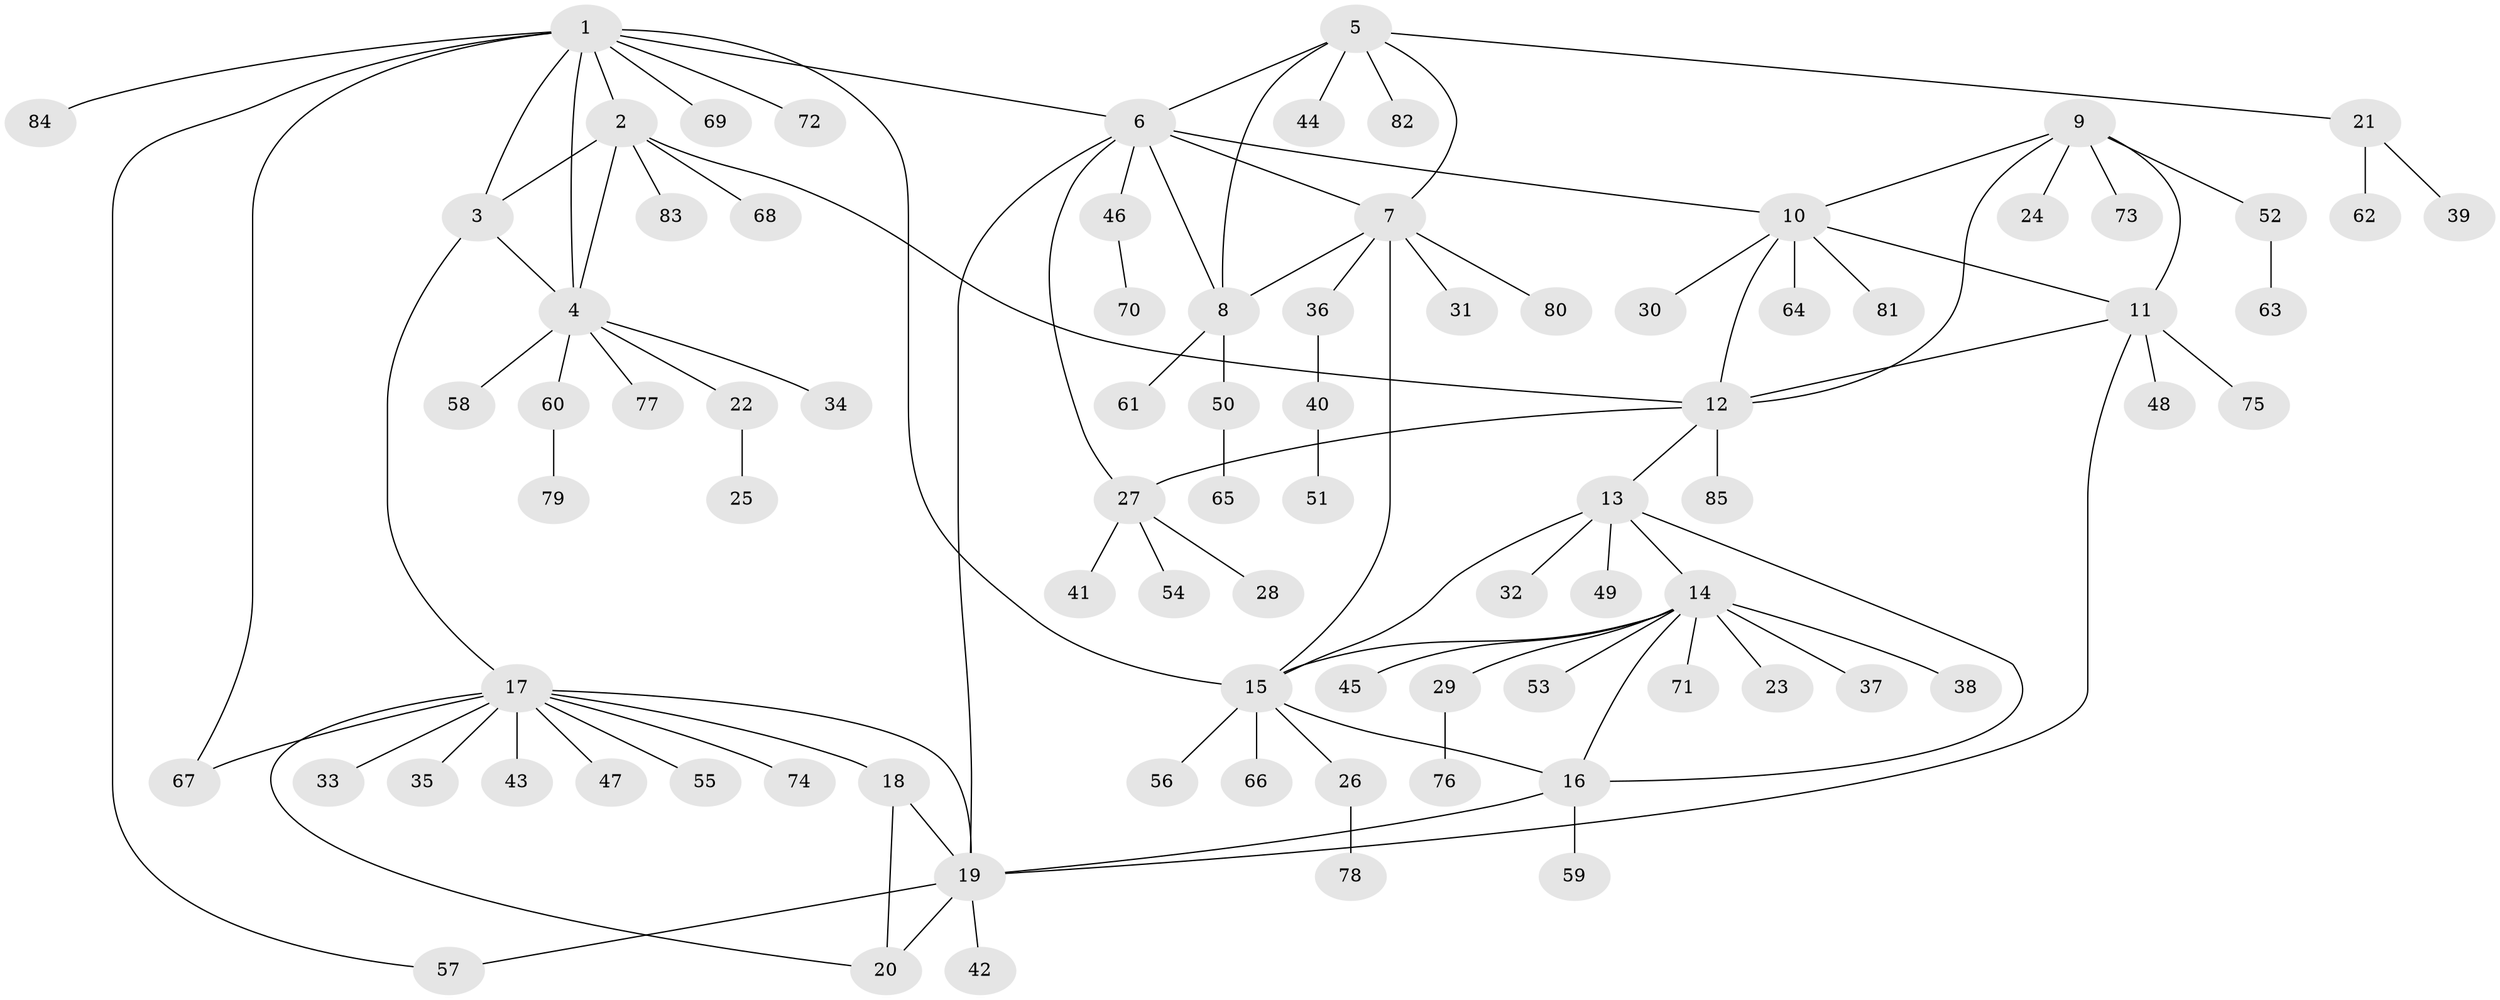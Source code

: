 // coarse degree distribution, {8: 0.038461538461538464, 6: 0.07692307692307693, 4: 0.1346153846153846, 7: 0.019230769230769232, 1: 0.5384615384615384, 2: 0.09615384615384616, 9: 0.038461538461538464, 5: 0.057692307692307696}
// Generated by graph-tools (version 1.1) at 2025/37/03/04/25 23:37:42]
// undirected, 85 vertices, 108 edges
graph export_dot {
  node [color=gray90,style=filled];
  1;
  2;
  3;
  4;
  5;
  6;
  7;
  8;
  9;
  10;
  11;
  12;
  13;
  14;
  15;
  16;
  17;
  18;
  19;
  20;
  21;
  22;
  23;
  24;
  25;
  26;
  27;
  28;
  29;
  30;
  31;
  32;
  33;
  34;
  35;
  36;
  37;
  38;
  39;
  40;
  41;
  42;
  43;
  44;
  45;
  46;
  47;
  48;
  49;
  50;
  51;
  52;
  53;
  54;
  55;
  56;
  57;
  58;
  59;
  60;
  61;
  62;
  63;
  64;
  65;
  66;
  67;
  68;
  69;
  70;
  71;
  72;
  73;
  74;
  75;
  76;
  77;
  78;
  79;
  80;
  81;
  82;
  83;
  84;
  85;
  1 -- 2;
  1 -- 3;
  1 -- 4;
  1 -- 6;
  1 -- 15;
  1 -- 57;
  1 -- 67;
  1 -- 69;
  1 -- 72;
  1 -- 84;
  2 -- 3;
  2 -- 4;
  2 -- 12;
  2 -- 68;
  2 -- 83;
  3 -- 4;
  3 -- 17;
  4 -- 22;
  4 -- 34;
  4 -- 58;
  4 -- 60;
  4 -- 77;
  5 -- 6;
  5 -- 7;
  5 -- 8;
  5 -- 21;
  5 -- 44;
  5 -- 82;
  6 -- 7;
  6 -- 8;
  6 -- 10;
  6 -- 19;
  6 -- 27;
  6 -- 46;
  7 -- 8;
  7 -- 15;
  7 -- 31;
  7 -- 36;
  7 -- 80;
  8 -- 50;
  8 -- 61;
  9 -- 10;
  9 -- 11;
  9 -- 12;
  9 -- 24;
  9 -- 52;
  9 -- 73;
  10 -- 11;
  10 -- 12;
  10 -- 30;
  10 -- 64;
  10 -- 81;
  11 -- 12;
  11 -- 19;
  11 -- 48;
  11 -- 75;
  12 -- 13;
  12 -- 27;
  12 -- 85;
  13 -- 14;
  13 -- 15;
  13 -- 16;
  13 -- 32;
  13 -- 49;
  14 -- 15;
  14 -- 16;
  14 -- 23;
  14 -- 29;
  14 -- 37;
  14 -- 38;
  14 -- 45;
  14 -- 53;
  14 -- 71;
  15 -- 16;
  15 -- 26;
  15 -- 56;
  15 -- 66;
  16 -- 19;
  16 -- 59;
  17 -- 18;
  17 -- 19;
  17 -- 20;
  17 -- 33;
  17 -- 35;
  17 -- 43;
  17 -- 47;
  17 -- 55;
  17 -- 67;
  17 -- 74;
  18 -- 19;
  18 -- 20;
  19 -- 20;
  19 -- 42;
  19 -- 57;
  21 -- 39;
  21 -- 62;
  22 -- 25;
  26 -- 78;
  27 -- 28;
  27 -- 41;
  27 -- 54;
  29 -- 76;
  36 -- 40;
  40 -- 51;
  46 -- 70;
  50 -- 65;
  52 -- 63;
  60 -- 79;
}
